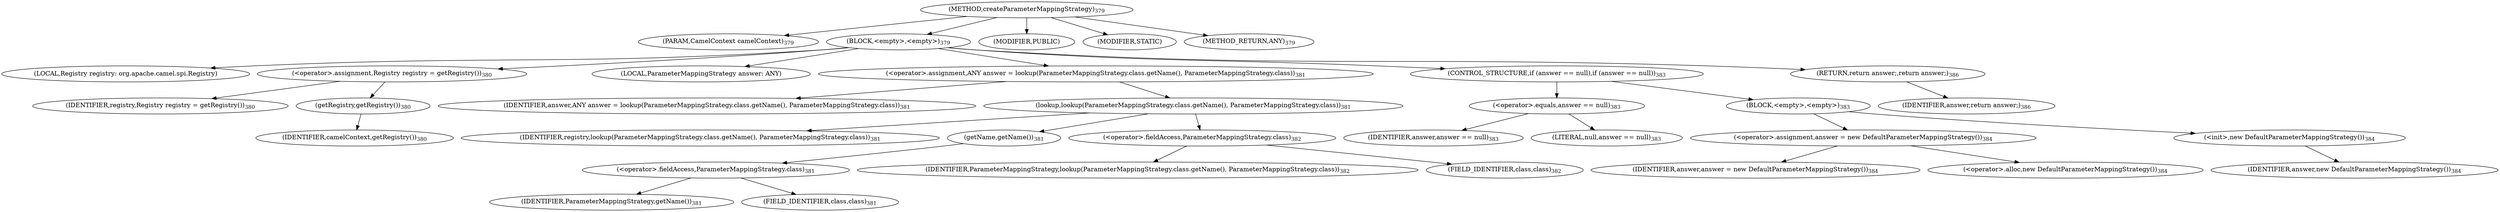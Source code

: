 digraph "createParameterMappingStrategy" {  
"1127" [label = <(METHOD,createParameterMappingStrategy)<SUB>379</SUB>> ]
"1128" [label = <(PARAM,CamelContext camelContext)<SUB>379</SUB>> ]
"1129" [label = <(BLOCK,&lt;empty&gt;,&lt;empty&gt;)<SUB>379</SUB>> ]
"1130" [label = <(LOCAL,Registry registry: org.apache.camel.spi.Registry)> ]
"1131" [label = <(&lt;operator&gt;.assignment,Registry registry = getRegistry())<SUB>380</SUB>> ]
"1132" [label = <(IDENTIFIER,registry,Registry registry = getRegistry())<SUB>380</SUB>> ]
"1133" [label = <(getRegistry,getRegistry())<SUB>380</SUB>> ]
"1134" [label = <(IDENTIFIER,camelContext,getRegistry())<SUB>380</SUB>> ]
"40" [label = <(LOCAL,ParameterMappingStrategy answer: ANY)> ]
"1135" [label = <(&lt;operator&gt;.assignment,ANY answer = lookup(ParameterMappingStrategy.class.getName(), ParameterMappingStrategy.class))<SUB>381</SUB>> ]
"1136" [label = <(IDENTIFIER,answer,ANY answer = lookup(ParameterMappingStrategy.class.getName(), ParameterMappingStrategy.class))<SUB>381</SUB>> ]
"1137" [label = <(lookup,lookup(ParameterMappingStrategy.class.getName(), ParameterMappingStrategy.class))<SUB>381</SUB>> ]
"1138" [label = <(IDENTIFIER,registry,lookup(ParameterMappingStrategy.class.getName(), ParameterMappingStrategy.class))<SUB>381</SUB>> ]
"1139" [label = <(getName,getName())<SUB>381</SUB>> ]
"1140" [label = <(&lt;operator&gt;.fieldAccess,ParameterMappingStrategy.class)<SUB>381</SUB>> ]
"1141" [label = <(IDENTIFIER,ParameterMappingStrategy,getName())<SUB>381</SUB>> ]
"1142" [label = <(FIELD_IDENTIFIER,class,class)<SUB>381</SUB>> ]
"1143" [label = <(&lt;operator&gt;.fieldAccess,ParameterMappingStrategy.class)<SUB>382</SUB>> ]
"1144" [label = <(IDENTIFIER,ParameterMappingStrategy,lookup(ParameterMappingStrategy.class.getName(), ParameterMappingStrategy.class))<SUB>382</SUB>> ]
"1145" [label = <(FIELD_IDENTIFIER,class,class)<SUB>382</SUB>> ]
"1146" [label = <(CONTROL_STRUCTURE,if (answer == null),if (answer == null))<SUB>383</SUB>> ]
"1147" [label = <(&lt;operator&gt;.equals,answer == null)<SUB>383</SUB>> ]
"1148" [label = <(IDENTIFIER,answer,answer == null)<SUB>383</SUB>> ]
"1149" [label = <(LITERAL,null,answer == null)<SUB>383</SUB>> ]
"1150" [label = <(BLOCK,&lt;empty&gt;,&lt;empty&gt;)<SUB>383</SUB>> ]
"1151" [label = <(&lt;operator&gt;.assignment,answer = new DefaultParameterMappingStrategy())<SUB>384</SUB>> ]
"1152" [label = <(IDENTIFIER,answer,answer = new DefaultParameterMappingStrategy())<SUB>384</SUB>> ]
"1153" [label = <(&lt;operator&gt;.alloc,new DefaultParameterMappingStrategy())<SUB>384</SUB>> ]
"1154" [label = <(&lt;init&gt;,new DefaultParameterMappingStrategy())<SUB>384</SUB>> ]
"39" [label = <(IDENTIFIER,answer,new DefaultParameterMappingStrategy())<SUB>384</SUB>> ]
"1155" [label = <(RETURN,return answer;,return answer;)<SUB>386</SUB>> ]
"1156" [label = <(IDENTIFIER,answer,return answer;)<SUB>386</SUB>> ]
"1157" [label = <(MODIFIER,PUBLIC)> ]
"1158" [label = <(MODIFIER,STATIC)> ]
"1159" [label = <(METHOD_RETURN,ANY)<SUB>379</SUB>> ]
  "1127" -> "1128" 
  "1127" -> "1129" 
  "1127" -> "1157" 
  "1127" -> "1158" 
  "1127" -> "1159" 
  "1129" -> "1130" 
  "1129" -> "1131" 
  "1129" -> "40" 
  "1129" -> "1135" 
  "1129" -> "1146" 
  "1129" -> "1155" 
  "1131" -> "1132" 
  "1131" -> "1133" 
  "1133" -> "1134" 
  "1135" -> "1136" 
  "1135" -> "1137" 
  "1137" -> "1138" 
  "1137" -> "1139" 
  "1137" -> "1143" 
  "1139" -> "1140" 
  "1140" -> "1141" 
  "1140" -> "1142" 
  "1143" -> "1144" 
  "1143" -> "1145" 
  "1146" -> "1147" 
  "1146" -> "1150" 
  "1147" -> "1148" 
  "1147" -> "1149" 
  "1150" -> "1151" 
  "1150" -> "1154" 
  "1151" -> "1152" 
  "1151" -> "1153" 
  "1154" -> "39" 
  "1155" -> "1156" 
}

